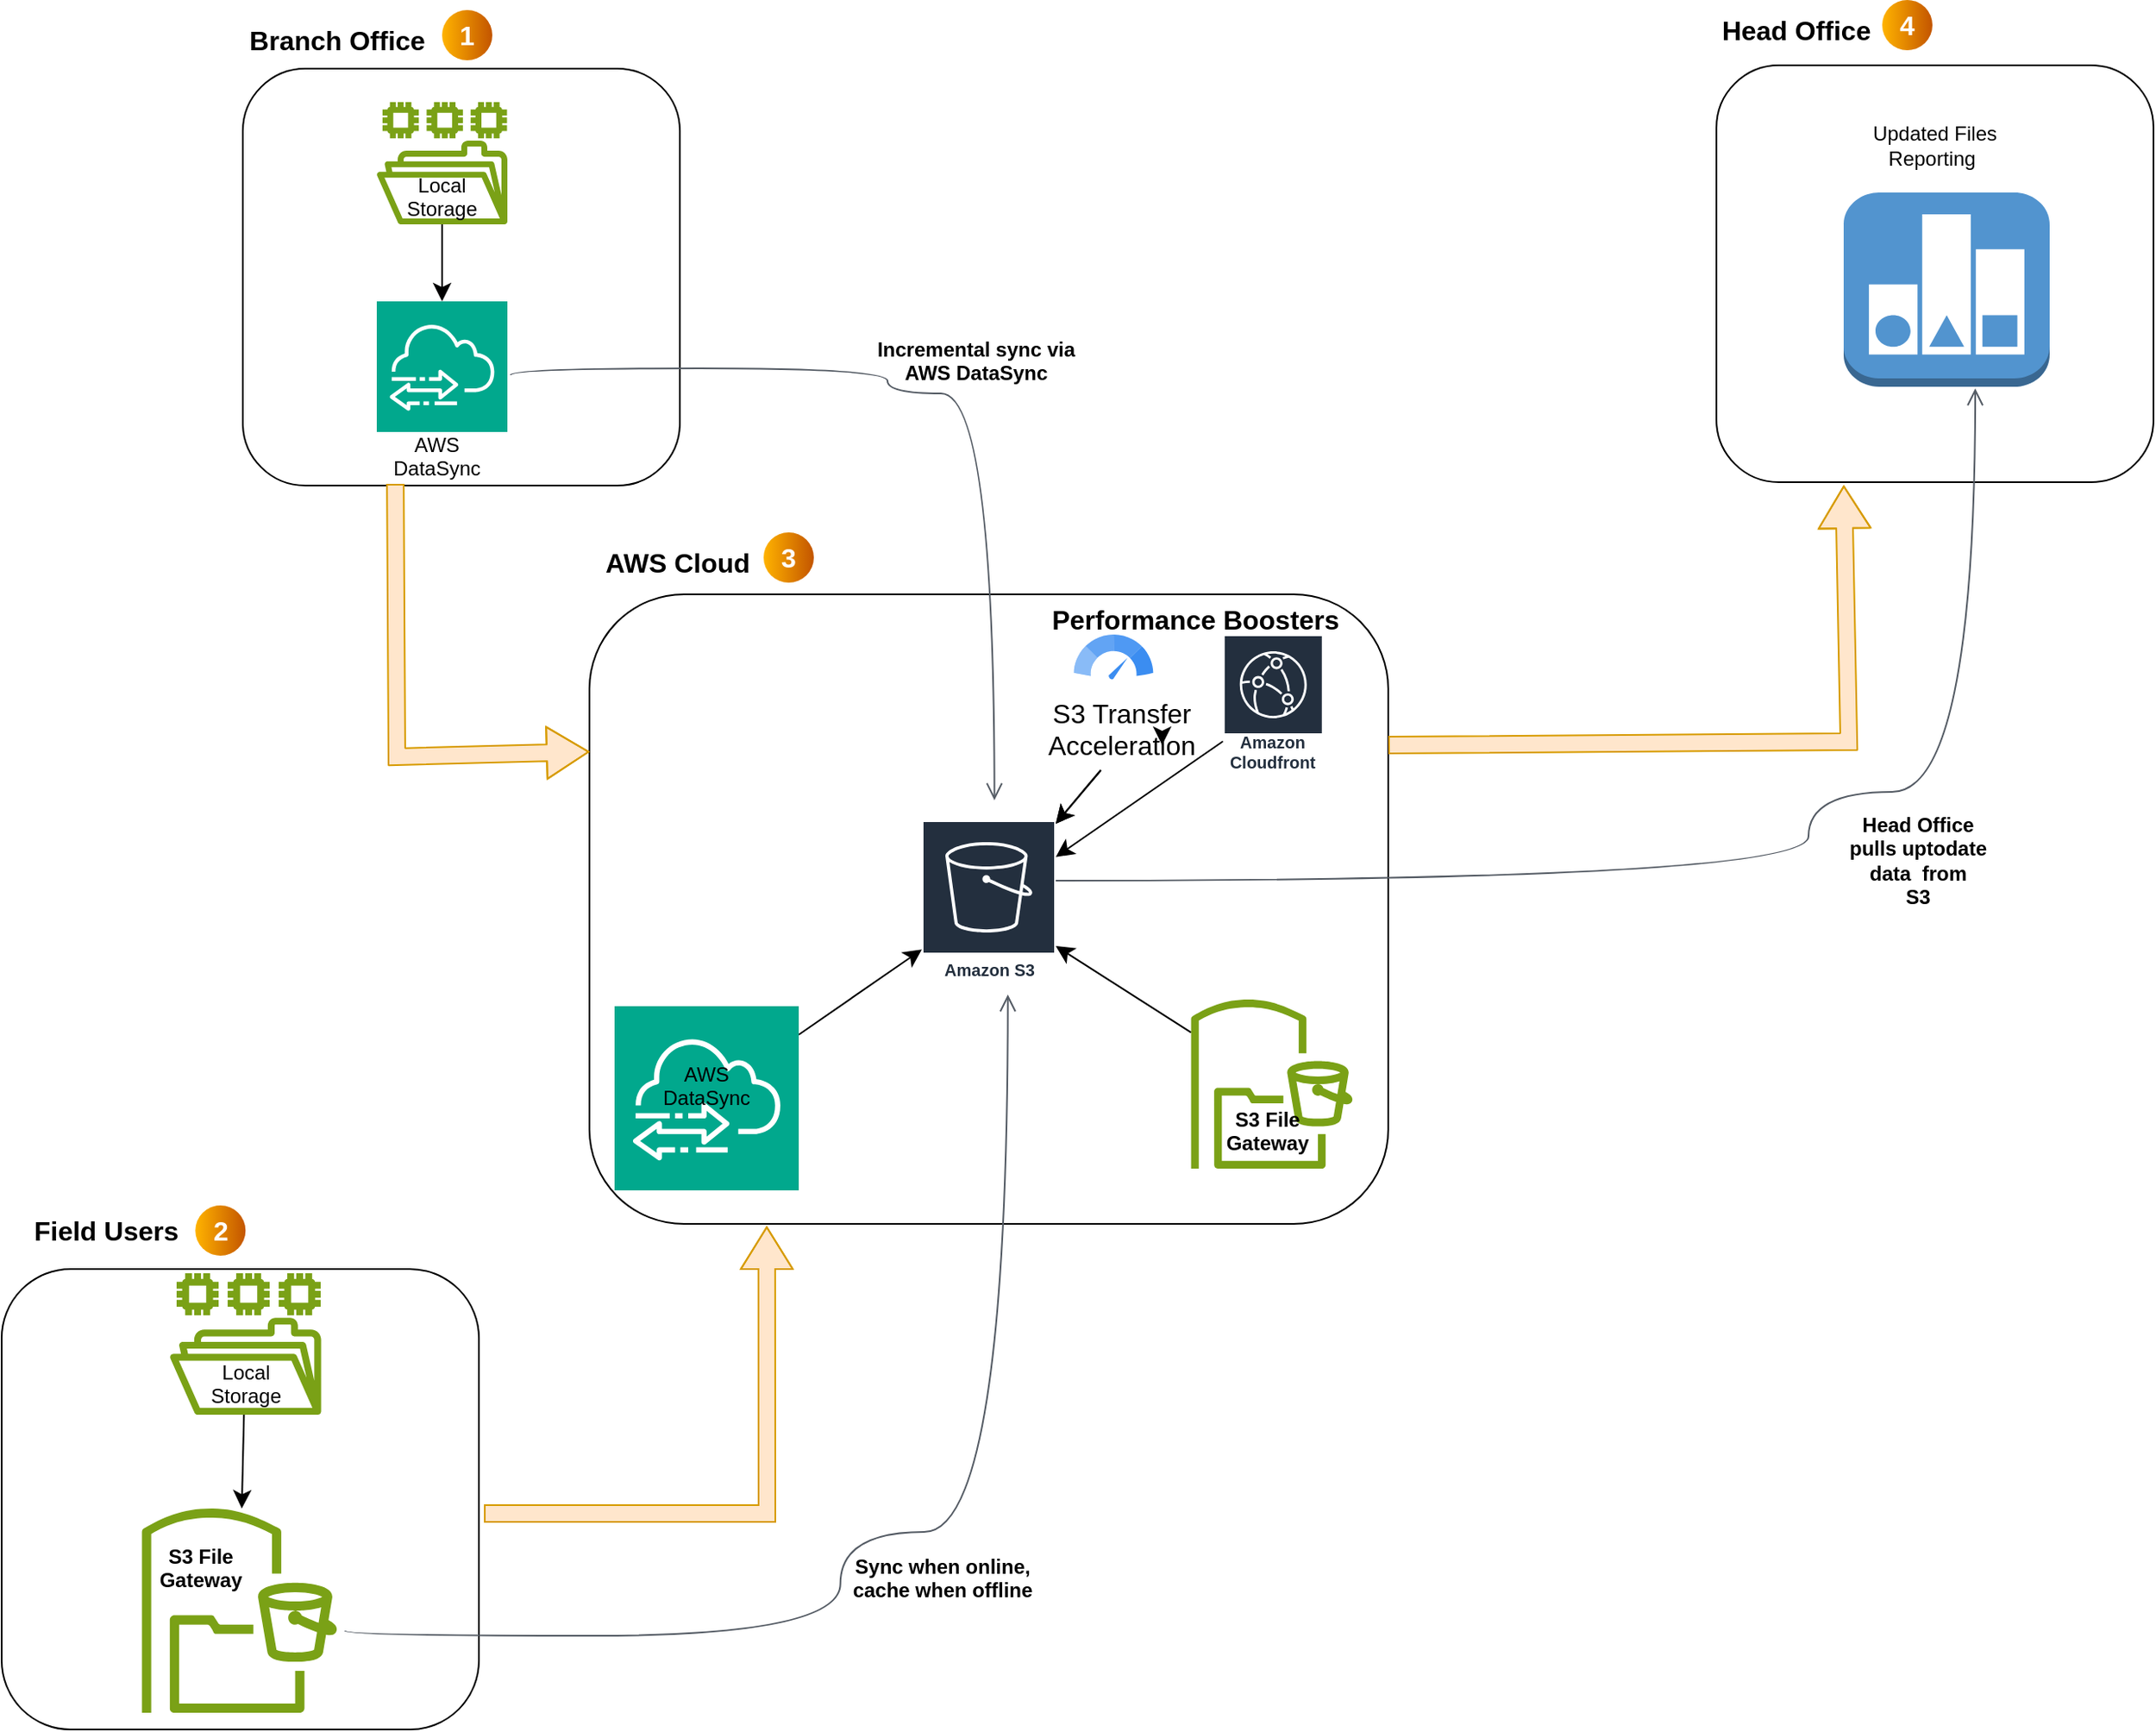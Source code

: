 <mxfile version="26.0.6">
  <diagram name="Page-1" id="XsuJUf6MxSvVE1CmgRC6">
    <mxGraphModel dx="2200" dy="1666" grid="0" gridSize="10" guides="1" tooltips="1" connect="1" arrows="1" fold="1" page="0" pageScale="1" pageWidth="850" pageHeight="1100" math="0" shadow="0">
      <root>
        <mxCell id="0" />
        <mxCell id="1" parent="0" />
        <mxCell id="fDVG0W3dW3XCmCCDKmlJ-2" value="" style="rounded=1;whiteSpace=wrap;html=1;" vertex="1" parent="1">
          <mxGeometry x="-689" y="-748" width="261" height="249" as="geometry" />
        </mxCell>
        <UserObject label="" tooltip="" id="fDVG0W3dW3XCmCCDKmlJ-5">
          <mxCell style="rounded=1;whiteSpace=wrap;html=1;" vertex="1" parent="1">
            <mxGeometry x="-482" y="-434" width="477" height="376" as="geometry" />
          </mxCell>
        </UserObject>
        <mxCell id="fDVG0W3dW3XCmCCDKmlJ-6" value="" style="rounded=1;whiteSpace=wrap;html=1;" vertex="1" parent="1">
          <mxGeometry x="-833" y="-31" width="285" height="275" as="geometry" />
        </mxCell>
        <mxCell id="fDVG0W3dW3XCmCCDKmlJ-7" value="" style="rounded=1;whiteSpace=wrap;html=1;" vertex="1" parent="1">
          <mxGeometry x="191" y="-750" width="261" height="249" as="geometry" />
        </mxCell>
        <mxCell id="fDVG0W3dW3XCmCCDKmlJ-8" value="Branch Office" style="text;html=1;align=center;verticalAlign=middle;whiteSpace=wrap;rounded=0;fontSize=16;fontStyle=1" vertex="1" parent="1">
          <mxGeometry x="-689" y="-780" width="113" height="30" as="geometry" />
        </mxCell>
        <mxCell id="fDVG0W3dW3XCmCCDKmlJ-9" value="Field Users" style="text;html=1;align=center;verticalAlign=middle;whiteSpace=wrap;rounded=0;fontSize=16;fontStyle=1" vertex="1" parent="1">
          <mxGeometry x="-815" y="-69" width="89" height="30" as="geometry" />
        </mxCell>
        <mxCell id="fDVG0W3dW3XCmCCDKmlJ-10" value="AWS Cloud&amp;nbsp;" style="text;html=1;align=center;verticalAlign=middle;whiteSpace=wrap;rounded=0;fontSize=16;fontStyle=1" vertex="1" parent="1">
          <mxGeometry x="-482" y="-468" width="110" height="30" as="geometry" />
        </mxCell>
        <mxCell id="fDVG0W3dW3XCmCCDKmlJ-11" value="Head Office&amp;nbsp;" style="text;html=1;align=center;verticalAlign=middle;whiteSpace=wrap;rounded=0;fontSize=16;fontStyle=1" vertex="1" parent="1">
          <mxGeometry x="189" y="-786" width="104" height="30" as="geometry" />
        </mxCell>
        <mxCell id="fDVG0W3dW3XCmCCDKmlJ-17" value="" style="edgeStyle=none;curved=1;rounded=0;orthogonalLoop=1;jettySize=auto;html=1;fontSize=12;startSize=8;endSize=8;" edge="1" parent="1" source="fDVG0W3dW3XCmCCDKmlJ-14" target="fDVG0W3dW3XCmCCDKmlJ-15">
          <mxGeometry relative="1" as="geometry" />
        </mxCell>
        <mxCell id="fDVG0W3dW3XCmCCDKmlJ-14" value="" style="sketch=0;outlineConnect=0;fontColor=#232F3E;gradientColor=none;fillColor=#7AA116;strokeColor=none;dashed=0;verticalLabelPosition=bottom;verticalAlign=top;align=center;html=1;fontSize=12;fontStyle=0;aspect=fixed;pointerEvents=1;shape=mxgraph.aws4.file_system;" vertex="1" parent="1">
          <mxGeometry x="-609" y="-728" width="78" height="73" as="geometry" />
        </mxCell>
        <mxCell id="fDVG0W3dW3XCmCCDKmlJ-15" value="" style="sketch=0;points=[[0,0,0],[0.25,0,0],[0.5,0,0],[0.75,0,0],[1,0,0],[0,1,0],[0.25,1,0],[0.5,1,0],[0.75,1,0],[1,1,0],[0,0.25,0],[0,0.5,0],[0,0.75,0],[1,0.25,0],[1,0.5,0],[1,0.75,0]];outlineConnect=0;fontColor=#232F3E;fillColor=#01A88D;strokeColor=#ffffff;dashed=0;verticalLabelPosition=bottom;verticalAlign=top;align=center;html=1;fontSize=12;fontStyle=0;aspect=fixed;shape=mxgraph.aws4.resourceIcon;resIcon=mxgraph.aws4.datasync;" vertex="1" parent="1">
          <mxGeometry x="-609" y="-609" width="78" height="78" as="geometry" />
        </mxCell>
        <mxCell id="fDVG0W3dW3XCmCCDKmlJ-21" value="" style="edgeStyle=none;curved=1;rounded=0;orthogonalLoop=1;jettySize=auto;html=1;fontSize=12;startSize=8;endSize=8;" edge="1" parent="1" source="fDVG0W3dW3XCmCCDKmlJ-18" target="fDVG0W3dW3XCmCCDKmlJ-22">
          <mxGeometry relative="1" as="geometry">
            <mxPoint x="-564.254" y="-279" as="targetPoint" />
          </mxGeometry>
        </mxCell>
        <mxCell id="fDVG0W3dW3XCmCCDKmlJ-18" value="" style="sketch=0;outlineConnect=0;fontColor=#232F3E;gradientColor=none;fillColor=#7AA116;strokeColor=none;dashed=0;verticalLabelPosition=bottom;verticalAlign=top;align=center;html=1;fontSize=12;fontStyle=0;aspect=fixed;pointerEvents=1;shape=mxgraph.aws4.file_system;" vertex="1" parent="1">
          <mxGeometry x="-732.5" y="-28.5" width="90.29" height="84.5" as="geometry" />
        </mxCell>
        <mxCell id="fDVG0W3dW3XCmCCDKmlJ-22" value="" style="sketch=0;outlineConnect=0;fontColor=#232F3E;gradientColor=none;fillColor=#7AA116;strokeColor=none;dashed=0;verticalLabelPosition=bottom;verticalAlign=top;align=center;html=1;fontSize=12;fontStyle=0;aspect=fixed;pointerEvents=1;shape=mxgraph.aws4.s3_file_gateway;" vertex="1" parent="1">
          <mxGeometry x="-752" y="112" width="122" height="122" as="geometry" />
        </mxCell>
        <mxCell id="fDVG0W3dW3XCmCCDKmlJ-23" value="Amazon S3" style="sketch=0;outlineConnect=0;fontColor=#232F3E;gradientColor=none;strokeColor=#ffffff;fillColor=#232F3E;dashed=0;verticalLabelPosition=middle;verticalAlign=bottom;align=center;html=1;whiteSpace=wrap;fontSize=10;fontStyle=1;spacing=3;shape=mxgraph.aws4.productIcon;prIcon=mxgraph.aws4.s3;" vertex="1" parent="1">
          <mxGeometry x="-283.5" y="-299" width="80" height="99" as="geometry" />
        </mxCell>
        <mxCell id="fDVG0W3dW3XCmCCDKmlJ-26" value="" style="edgeStyle=none;curved=1;rounded=0;orthogonalLoop=1;jettySize=auto;html=1;fontSize=12;startSize=8;endSize=8;" edge="1" parent="1" source="fDVG0W3dW3XCmCCDKmlJ-24" target="fDVG0W3dW3XCmCCDKmlJ-23">
          <mxGeometry relative="1" as="geometry" />
        </mxCell>
        <mxCell id="fDVG0W3dW3XCmCCDKmlJ-24" value="" style="sketch=0;points=[[0,0,0],[0.25,0,0],[0.5,0,0],[0.75,0,0],[1,0,0],[0,1,0],[0.25,1,0],[0.5,1,0],[0.75,1,0],[1,1,0],[0,0.25,0],[0,0.5,0],[0,0.75,0],[1,0.25,0],[1,0.5,0],[1,0.75,0]];outlineConnect=0;fontColor=#232F3E;fillColor=#01A88D;strokeColor=#ffffff;dashed=0;verticalLabelPosition=bottom;verticalAlign=top;align=center;html=1;fontSize=12;fontStyle=0;aspect=fixed;shape=mxgraph.aws4.resourceIcon;resIcon=mxgraph.aws4.datasync;" vertex="1" parent="1">
          <mxGeometry x="-467" y="-188" width="110" height="110" as="geometry" />
        </mxCell>
        <mxCell id="FKR_xdIM5WoSHd__ZxHh-1" value="" style="edgeStyle=none;curved=1;rounded=0;orthogonalLoop=1;jettySize=auto;html=1;fontSize=12;startSize=8;endSize=8;" edge="1" parent="1" source="fDVG0W3dW3XCmCCDKmlJ-25" target="fDVG0W3dW3XCmCCDKmlJ-23">
          <mxGeometry relative="1" as="geometry" />
        </mxCell>
        <mxCell id="fDVG0W3dW3XCmCCDKmlJ-25" value="" style="sketch=0;outlineConnect=0;fontColor=#232F3E;gradientColor=none;fillColor=#7AA116;strokeColor=none;dashed=0;verticalLabelPosition=bottom;verticalAlign=top;align=center;html=1;fontSize=12;fontStyle=0;aspect=fixed;pointerEvents=1;shape=mxgraph.aws4.s3_file_gateway;" vertex="1" parent="1">
          <mxGeometry x="-125" y="-192" width="101" height="101" as="geometry" />
        </mxCell>
        <mxCell id="fDVG0W3dW3XCmCCDKmlJ-29" value="" style="sketch=0;html=1;aspect=fixed;strokeColor=none;shadow=0;fillColor=#3B8DF1;verticalAlign=top;labelPosition=center;verticalLabelPosition=bottom;shape=mxgraph.gcp2.speed" vertex="1" parent="1">
          <mxGeometry x="-192.68" y="-410" width="47.37" height="27" as="geometry" />
        </mxCell>
        <mxCell id="fDVG0W3dW3XCmCCDKmlJ-31" value="" style="outlineConnect=0;dashed=0;verticalLabelPosition=bottom;verticalAlign=top;align=center;html=1;shape=mxgraph.aws3.reported_state;fillColor=#5294CF;gradientColor=none;" vertex="1" parent="1">
          <mxGeometry x="267" y="-674" width="123" height="116" as="geometry" />
        </mxCell>
        <mxCell id="fDVG0W3dW3XCmCCDKmlJ-38" value="&#xa;Local Storage&#xa;&#xa;" style="text;html=1;align=center;verticalAlign=middle;whiteSpace=wrap;rounded=0;" vertex="1" parent="1">
          <mxGeometry x="-600" y="-679" width="60" height="30" as="geometry" />
        </mxCell>
        <mxCell id="fDVG0W3dW3XCmCCDKmlJ-40" value="&#xa;AWS DataSync&#xa;&#xa;" style="text;html=1;align=center;verticalAlign=middle;whiteSpace=wrap;rounded=0;" vertex="1" parent="1">
          <mxGeometry x="-603" y="-524" width="60" height="30" as="geometry" />
        </mxCell>
        <mxCell id="fDVG0W3dW3XCmCCDKmlJ-41" value="&#xa;Local Storage&#xa;&#xa;" style="text;html=1;align=center;verticalAlign=middle;whiteSpace=wrap;rounded=0;" vertex="1" parent="1">
          <mxGeometry x="-717.36" y="30" width="60" height="30" as="geometry" />
        </mxCell>
        <mxCell id="fDVG0W3dW3XCmCCDKmlJ-42" value="&#xa; &lt;strong data-end=&quot;638&quot; data-start=&quot;590&quot;&gt;S3 File Gateway&lt;/strong&gt;&#xa;&#xa;" style="text;html=1;align=center;verticalAlign=middle;whiteSpace=wrap;rounded=0;" vertex="1" parent="1">
          <mxGeometry x="-744" y="140" width="60" height="30" as="geometry" />
        </mxCell>
        <mxCell id="fDVG0W3dW3XCmCCDKmlJ-43" value="&#xa;AWS DataSync&#xa;&#xa;" style="text;html=1;align=center;verticalAlign=middle;whiteSpace=wrap;rounded=0;" vertex="1" parent="1">
          <mxGeometry x="-442" y="-148" width="60" height="30" as="geometry" />
        </mxCell>
        <mxCell id="fDVG0W3dW3XCmCCDKmlJ-44" value="&#xa; &lt;strong data-end=&quot;638&quot; data-start=&quot;590&quot;&gt;S3 File Gateway&lt;/strong&gt;&#xa;&#xa;" style="text;html=1;align=center;verticalAlign=middle;whiteSpace=wrap;rounded=0;" vertex="1" parent="1">
          <mxGeometry x="-107" y="-121" width="60" height="30" as="geometry" />
        </mxCell>
        <mxCell id="fDVG0W3dW3XCmCCDKmlJ-36" value="&#xa;Incremental sync via AWS DataSync&#xa;&#xa;" style="text;html=1;align=center;verticalAlign=middle;whiteSpace=wrap;rounded=0;fontStyle=1" vertex="1" parent="1">
          <mxGeometry x="-320" y="-585" width="138" height="37" as="geometry" />
        </mxCell>
        <mxCell id="fDVG0W3dW3XCmCCDKmlJ-48" value="Updated Files&lt;br&gt;Reporting&amp;nbsp;" style="text;html=1;align=center;verticalAlign=middle;whiteSpace=wrap;rounded=0;" vertex="1" parent="1">
          <mxGeometry x="276.25" y="-728" width="90.5" height="51" as="geometry" />
        </mxCell>
        <mxCell id="fDVG0W3dW3XCmCCDKmlJ-49" style="edgeStyle=none;curved=1;rounded=0;orthogonalLoop=1;jettySize=auto;html=1;exitX=0.75;exitY=0;exitDx=0;exitDy=0;fontSize=12;startSize=8;endSize=8;" edge="1" parent="1" source="fDVG0W3dW3XCmCCDKmlJ-44" target="fDVG0W3dW3XCmCCDKmlJ-44">
          <mxGeometry relative="1" as="geometry" />
        </mxCell>
        <mxCell id="fDVG0W3dW3XCmCCDKmlJ-59" value="" style="shape=flexArrow;endArrow=classic;html=1;rounded=0;fontSize=12;startSize=8;endSize=8;curved=1;entryX=0;entryY=0.5;entryDx=0;entryDy=0;fillColor=#ffe6cc;strokeColor=#d79b00;exitX=0.349;exitY=0.996;exitDx=0;exitDy=0;exitPerimeter=0;" edge="1" parent="1" source="fDVG0W3dW3XCmCCDKmlJ-2">
          <mxGeometry width="50" height="50" relative="1" as="geometry">
            <mxPoint x="-594" y="-521" as="sourcePoint" />
            <mxPoint x="-482" y="-340" as="targetPoint" />
            <Array as="points">
              <mxPoint x="-597" y="-337" />
            </Array>
          </mxGeometry>
        </mxCell>
        <mxCell id="fDVG0W3dW3XCmCCDKmlJ-60" value="" style="shape=flexArrow;endArrow=classic;html=1;rounded=0;fontSize=12;startSize=8;endSize=8;curved=1;fillColor=#ffe6cc;strokeColor=#d79b00;entryX=0.222;entryY=1.004;entryDx=0;entryDy=0;entryPerimeter=0;" edge="1" parent="1" target="fDVG0W3dW3XCmCCDKmlJ-5">
          <mxGeometry width="50" height="50" relative="1" as="geometry">
            <mxPoint x="-545" y="115" as="sourcePoint" />
            <mxPoint x="-442" y="-58" as="targetPoint" />
            <Array as="points">
              <mxPoint x="-376" y="115" />
            </Array>
          </mxGeometry>
        </mxCell>
        <mxCell id="fDVG0W3dW3XCmCCDKmlJ-65" value="&#xa;Sync when online, cache when offline&#xa;&#xa;" style="text;html=1;align=center;verticalAlign=middle;whiteSpace=wrap;rounded=0;fontStyle=1" vertex="1" parent="1">
          <mxGeometry x="-335" y="146" width="128" height="30" as="geometry" />
        </mxCell>
        <mxCell id="fDVG0W3dW3XCmCCDKmlJ-69" value="" style="shape=flexArrow;endArrow=classic;html=1;rounded=0;fontSize=12;startSize=8;endSize=8;curved=1;fillColor=#ffe6cc;strokeColor=#d79b00;exitX=1.002;exitY=0.298;exitDx=0;exitDy=0;exitPerimeter=0;" edge="1" parent="1">
          <mxGeometry width="50" height="50" relative="1" as="geometry">
            <mxPoint x="-4.996" y="-343.952" as="sourcePoint" />
            <mxPoint x="267.05" y="-499" as="targetPoint" />
            <Array as="points">
              <mxPoint x="270.05" y="-346" />
            </Array>
          </mxGeometry>
        </mxCell>
        <mxCell id="fDVG0W3dW3XCmCCDKmlJ-70" value="&lt;br&gt;Head Office pulls uptodate data&amp;nbsp; from&lt;div&gt;S3&lt;br&gt;&lt;br&gt;&lt;/div&gt;" style="text;html=1;align=center;verticalAlign=middle;whiteSpace=wrap;rounded=0;fontStyle=1" vertex="1" parent="1">
          <mxGeometry x="267" y="-299" width="89" height="47" as="geometry" />
        </mxCell>
        <mxCell id="FKR_xdIM5WoSHd__ZxHh-28" style="edgeStyle=none;curved=1;rounded=0;orthogonalLoop=1;jettySize=auto;html=1;fontSize=12;startSize=8;endSize=8;" edge="1" parent="1" source="fDVG0W3dW3XCmCCDKmlJ-75" target="fDVG0W3dW3XCmCCDKmlJ-23">
          <mxGeometry relative="1" as="geometry" />
        </mxCell>
        <mxCell id="fDVG0W3dW3XCmCCDKmlJ-75" value="Amazon Cloudfront" style="sketch=0;outlineConnect=0;fontColor=#232F3E;gradientColor=none;strokeColor=#ffffff;fillColor=#232F3E;dashed=0;verticalLabelPosition=middle;verticalAlign=bottom;align=center;html=1;whiteSpace=wrap;fontSize=10;fontStyle=1;spacing=3;shape=mxgraph.aws4.productIcon;prIcon=mxgraph.aws4.cloudfront;" vertex="1" parent="1">
          <mxGeometry x="-103.63" y="-410" width="60" height="86" as="geometry" />
        </mxCell>
        <mxCell id="fDVG0W3dW3XCmCCDKmlJ-77" style="edgeStyle=none;curved=1;rounded=0;orthogonalLoop=1;jettySize=auto;html=1;exitX=0.75;exitY=0;exitDx=0;exitDy=0;fontSize=12;startSize=8;endSize=8;" edge="1" parent="1" source="fDVG0W3dW3XCmCCDKmlJ-42" target="fDVG0W3dW3XCmCCDKmlJ-42">
          <mxGeometry relative="1" as="geometry" />
        </mxCell>
        <mxCell id="fDVG0W3dW3XCmCCDKmlJ-93" value="" style="edgeStyle=orthogonalEdgeStyle;html=1;endArrow=open;elbow=vertical;startArrow=none;endFill=0;strokeColor=#545B64;rounded=0;fontSize=12;startSize=8;endSize=8;curved=1;" edge="1" parent="1">
          <mxGeometry width="100" relative="1" as="geometry">
            <mxPoint x="-628" y="185" as="sourcePoint" />
            <mxPoint x="-232.14" y="-195" as="targetPoint" />
            <Array as="points">
              <mxPoint x="-332.14" y="188" />
              <mxPoint x="-332.14" y="126" />
              <mxPoint x="-232.14" y="126" />
            </Array>
          </mxGeometry>
        </mxCell>
        <mxCell id="fDVG0W3dW3XCmCCDKmlJ-94" value="" style="edgeStyle=orthogonalEdgeStyle;html=1;endArrow=open;elbow=vertical;startArrow=none;endFill=0;strokeColor=#545B64;rounded=0;fontSize=12;startSize=8;endSize=8;curved=1;" edge="1" parent="1" source="fDVG0W3dW3XCmCCDKmlJ-23">
          <mxGeometry width="100" relative="1" as="geometry">
            <mxPoint x="-49.95" y="-313" as="sourcePoint" />
            <mxPoint x="345.55" y="-557" as="targetPoint" />
            <Array as="points">
              <mxPoint x="246" y="-263" />
              <mxPoint x="246" y="-316" />
              <mxPoint x="346" y="-316" />
            </Array>
          </mxGeometry>
        </mxCell>
        <mxCell id="fDVG0W3dW3XCmCCDKmlJ-100" value="" style="edgeStyle=orthogonalEdgeStyle;html=1;endArrow=open;elbow=vertical;startArrow=none;endFill=0;strokeColor=#545B64;rounded=0;fontSize=12;startSize=8;endSize=8;curved=1;entryX=0.507;entryY=0.327;entryDx=0;entryDy=0;entryPerimeter=0;" edge="1" parent="1" target="fDVG0W3dW3XCmCCDKmlJ-5">
          <mxGeometry width="100" relative="1" as="geometry">
            <mxPoint x="-529" y="-565" as="sourcePoint" />
            <mxPoint x="-193" y="-439" as="targetPoint" />
            <Array as="points">
              <mxPoint x="-529" y="-569" />
              <mxPoint x="-304" y="-569" />
              <mxPoint x="-304" y="-554" />
              <mxPoint x="-240" y="-554" />
            </Array>
          </mxGeometry>
        </mxCell>
        <mxCell id="FKR_xdIM5WoSHd__ZxHh-23" value="" style="edgeStyle=none;curved=1;rounded=0;orthogonalLoop=1;jettySize=auto;html=1;fontSize=12;startSize=8;endSize=8;" edge="1" parent="1" source="FKR_xdIM5WoSHd__ZxHh-4" target="fDVG0W3dW3XCmCCDKmlJ-23">
          <mxGeometry relative="1" as="geometry" />
        </mxCell>
        <mxCell id="FKR_xdIM5WoSHd__ZxHh-24" value="" style="edgeStyle=none;curved=1;rounded=0;orthogonalLoop=1;jettySize=auto;html=1;fontSize=12;startSize=8;endSize=8;" edge="1" parent="1" source="FKR_xdIM5WoSHd__ZxHh-4" target="fDVG0W3dW3XCmCCDKmlJ-23">
          <mxGeometry relative="1" as="geometry" />
        </mxCell>
        <mxCell id="FKR_xdIM5WoSHd__ZxHh-4" value="&#xa;S3 Transfer Acceleration&#xa;&#xa;" style="text;html=1;align=center;verticalAlign=middle;whiteSpace=wrap;rounded=0;fontSize=16;" vertex="1" parent="1">
          <mxGeometry x="-188" y="-359" width="48" height="30" as="geometry" />
        </mxCell>
        <mxCell id="FKR_xdIM5WoSHd__ZxHh-31" value="1" style="ellipse;whiteSpace=wrap;html=1;aspect=fixed;rotation=0;gradientColor=#C35500;strokeColor=none;gradientDirection=east;fillColor=#FFB300;rounded=0;pointerEvents=0;fontFamily=Helvetica;fontSize=16;fontColor=#FFFFFF;spacingTop=4;spacingBottom=4;spacingLeft=4;spacingRight=4;points=[];fontStyle=1" vertex="1" parent="1">
          <mxGeometry x="-570" y="-783" width="30" height="30" as="geometry" />
        </mxCell>
        <mxCell id="FKR_xdIM5WoSHd__ZxHh-32" value="3" style="ellipse;whiteSpace=wrap;html=1;aspect=fixed;rotation=0;gradientColor=#C35500;strokeColor=none;gradientDirection=east;fillColor=#FFB300;rounded=0;pointerEvents=0;fontFamily=Helvetica;fontSize=16;fontColor=#FFFFFF;spacingTop=4;spacingBottom=4;spacingLeft=4;spacingRight=4;points=[];fontStyle=1" vertex="1" parent="1">
          <mxGeometry x="-378" y="-471" width="30" height="30" as="geometry" />
        </mxCell>
        <mxCell id="FKR_xdIM5WoSHd__ZxHh-33" value="4" style="ellipse;whiteSpace=wrap;html=1;aspect=fixed;rotation=0;gradientColor=#C35500;strokeColor=none;gradientDirection=east;fillColor=#FFB300;rounded=0;pointerEvents=0;fontFamily=Helvetica;fontSize=16;fontColor=#FFFFFF;spacingTop=4;spacingBottom=4;spacingLeft=4;spacingRight=4;points=[];fontStyle=1" vertex="1" parent="1">
          <mxGeometry x="290" y="-789" width="30" height="30" as="geometry" />
        </mxCell>
        <mxCell id="FKR_xdIM5WoSHd__ZxHh-34" value="2" style="ellipse;whiteSpace=wrap;html=1;aspect=fixed;rotation=0;gradientColor=#C35500;strokeColor=none;gradientDirection=east;fillColor=#FFB300;rounded=0;pointerEvents=0;fontFamily=Helvetica;fontSize=16;fontColor=#FFFFFF;spacingTop=4;spacingBottom=4;spacingLeft=4;spacingRight=4;points=[];fontStyle=1" vertex="1" parent="1">
          <mxGeometry x="-717.36" y="-69" width="30" height="30" as="geometry" />
        </mxCell>
        <mxCell id="FKR_xdIM5WoSHd__ZxHh-35" value="&lt;br&gt;Performance Boosters&lt;div&gt;&lt;br&gt;&lt;/div&gt;" style="text;html=1;align=center;verticalAlign=middle;whiteSpace=wrap;rounded=0;fontSize=16;fontStyle=1" vertex="1" parent="1">
          <mxGeometry x="-216" y="-434" width="192" height="30" as="geometry" />
        </mxCell>
        <mxCell id="FKR_xdIM5WoSHd__ZxHh-37" style="edgeStyle=none;curved=1;rounded=0;orthogonalLoop=1;jettySize=auto;html=1;exitX=1;exitY=0.25;exitDx=0;exitDy=0;entryX=1;entryY=0.5;entryDx=0;entryDy=0;fontSize=12;startSize=8;endSize=8;" edge="1" parent="1" source="FKR_xdIM5WoSHd__ZxHh-4" target="FKR_xdIM5WoSHd__ZxHh-4">
          <mxGeometry relative="1" as="geometry" />
        </mxCell>
      </root>
    </mxGraphModel>
  </diagram>
</mxfile>
